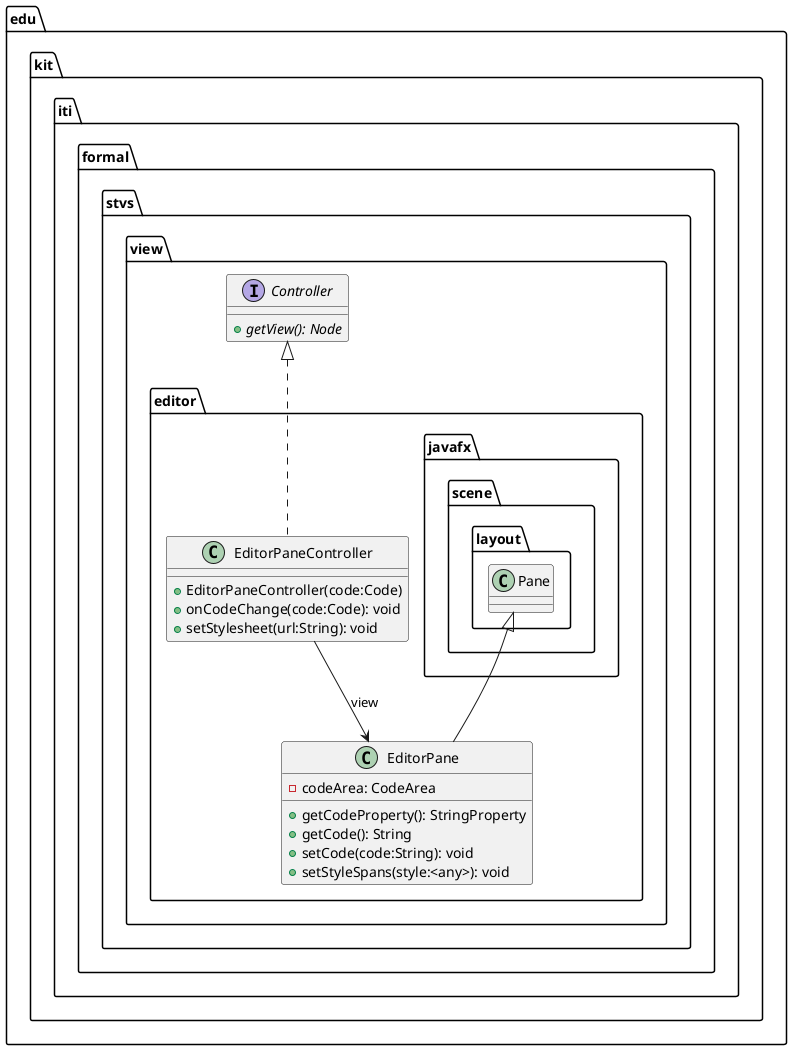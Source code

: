 @startuml

    namespace edu.kit.iti.formal.stvs.view.editor {

        class EditorPaneController {
            +EditorPaneController(code:Code)
            +onCodeChange(code:Code): void
            +setStylesheet(url:String): void
        }

        class EditorPane {
            -codeArea: CodeArea
            +getCodeProperty(): StringProperty
            +getCode(): String
            +setCode(code:String): void
            +setStyleSpans(style:<any>): void
        }

        interface edu.kit.iti.formal.stvs.view.Controller {
            {abstract} +getView(): Node
        }
        edu.kit.iti.formal.stvs.view.Controller <|.. EditorPaneController

        class javafx.scene.layout.Pane
        javafx.scene.layout.Pane <|-- EditorPane

        EditorPaneController --> EditorPane: view

    }

@enduml
